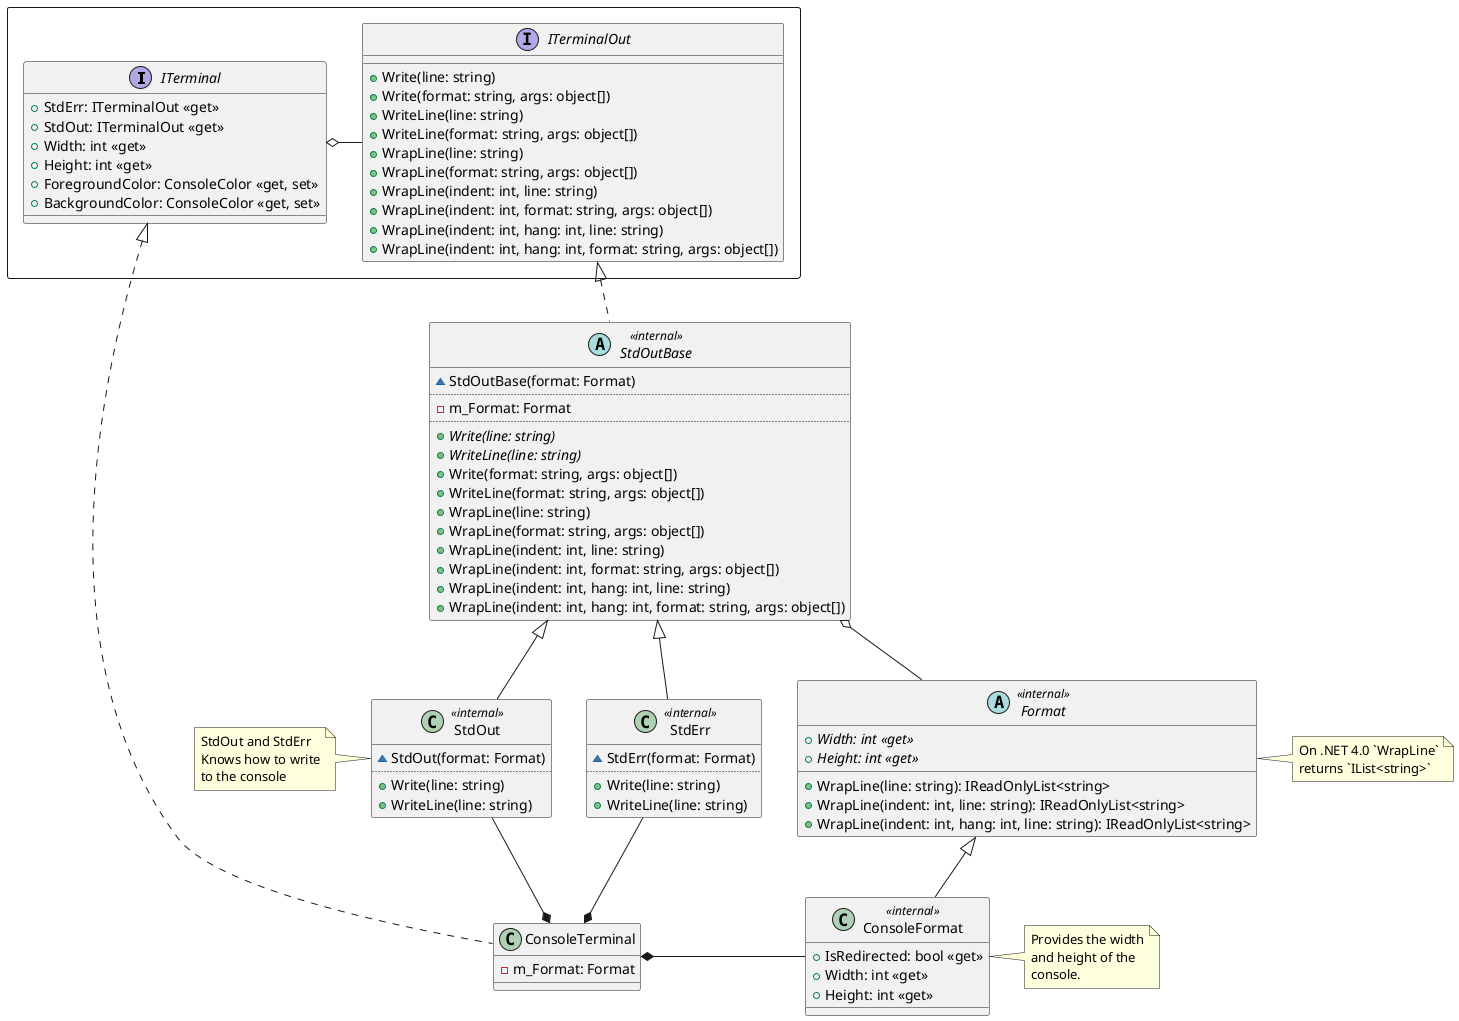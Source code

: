 @startuml ITerminal
rectangle {
interface ITerminal {
    +StdErr: ITerminalOut <<get>>
    +StdOut: ITerminalOut <<get>>
    +Width: int <<get>>
    +Height: int <<get>>
    +ForegroundColor: ConsoleColor <<get, set>>
    +BackgroundColor: ConsoleColor <<get, set>>
}

interface ITerminalOut {
    +Write(line: string)
    +Write(format: string, args: object[])
    +WriteLine(line: string)
    +WriteLine(format: string, args: object[])
    +WrapLine(line: string)
    +WrapLine(format: string, args: object[])
    +WrapLine(indent: int, line: string)
    +WrapLine(indent: int, format: string, args: object[])
    +WrapLine(indent: int, hang: int, line: string)
    +WrapLine(indent: int, hang: int, format: string, args: object[])
}

ITerminal o-r- ITerminalOut
}

abstract class StdOutBase <<internal>> {
    ~StdOutBase(format: Format)
    ..
    -m_Format: Format
    ..
    {abstract} +Write(line: string)
    {abstract} +WriteLine(line: string)
    +Write(format: string, args: object[])
    +WriteLine(format: string, args: object[])
    +WrapLine(line: string)
    +WrapLine(format: string, args: object[])
    +WrapLine(indent: int, line: string)
    +WrapLine(indent: int, format: string, args: object[])
    +WrapLine(indent: int, hang: int, line: string)
    +WrapLine(indent: int, hang: int, format: string, args: object[])
}
class StdOut <<internal>> {
    ~StdOut(format: Format)
    ..
    +Write(line: string)
    +WriteLine(line: string)
}
note left {
    StdOut and StdErr
    Knows how to write
    to the console
}
class StdErr <<internal>> {
    ~StdErr(format: Format)
    ..
    +Write(line: string)
    +WriteLine(line: string)
}

ITerminalOut <|.d. StdOutBase
StdOutBase <|-d- StdErr
StdOutBase <|-d- StdOut

class ConsoleTerminal {
    -m_Format: Format
}
ITerminal <|.d. ConsoleTerminal
ConsoleTerminal *-u- StdErr
ConsoleTerminal *-u- StdOut

abstract class Format <<internal>> {
    {abstract} +Width: int <<get>>
    {abstract} +Height: int <<get>>
    +WrapLine(line: string): IReadOnlyList<string>
    +WrapLine(indent: int, line: string): IReadOnlyList<string>
    +WrapLine(indent: int, hang: int, line: string): IReadOnlyList<string>
}
note right {
    On .NET 4.0 `WrapLine`
    returns `IList<string>`
}

class ConsoleFormat <<internal>> {
    +IsRedirected: bool <<get>>
    +Width: int <<get>>
    +Height: int <<get>>
}
note right {
  Provides the width
  and height of the
  console.
}

Format <|-d- ConsoleFormat
ConsoleTerminal *-r- ConsoleFormat

StdOutBase o-d- Format
@enduml
